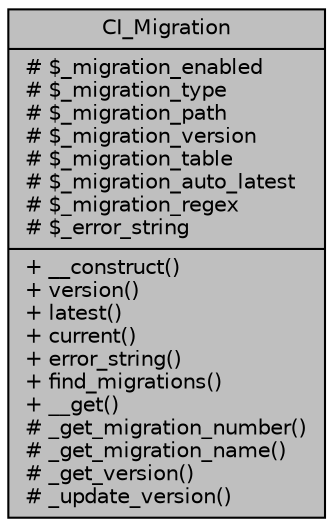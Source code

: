 digraph "CI_Migration"
{
 // LATEX_PDF_SIZE
  edge [fontname="Helvetica",fontsize="10",labelfontname="Helvetica",labelfontsize="10"];
  node [fontname="Helvetica",fontsize="10",shape=record];
  Node1 [label="{CI_Migration\n|# $_migration_enabled\l# $_migration_type\l# $_migration_path\l# $_migration_version\l# $_migration_table\l# $_migration_auto_latest\l# $_migration_regex\l# $_error_string\l|+ __construct()\l+ version()\l+ latest()\l+ current()\l+ error_string()\l+ find_migrations()\l+ __get()\l# _get_migration_number()\l# _get_migration_name()\l# _get_version()\l# _update_version()\l}",height=0.2,width=0.4,color="black", fillcolor="grey75", style="filled", fontcolor="black",tooltip=" "];
}
